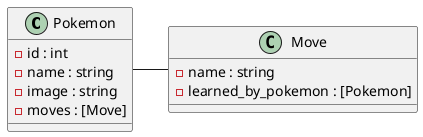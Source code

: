 @startuml DiagramaDeClases

class Pokemon{
    - id : int
    - name : string
    - image : string
    - moves : [Move]
}

class Move{
    - name : string
    - learned_by_pokemon : [Pokemon]
}

Pokemon - Move

@enduml